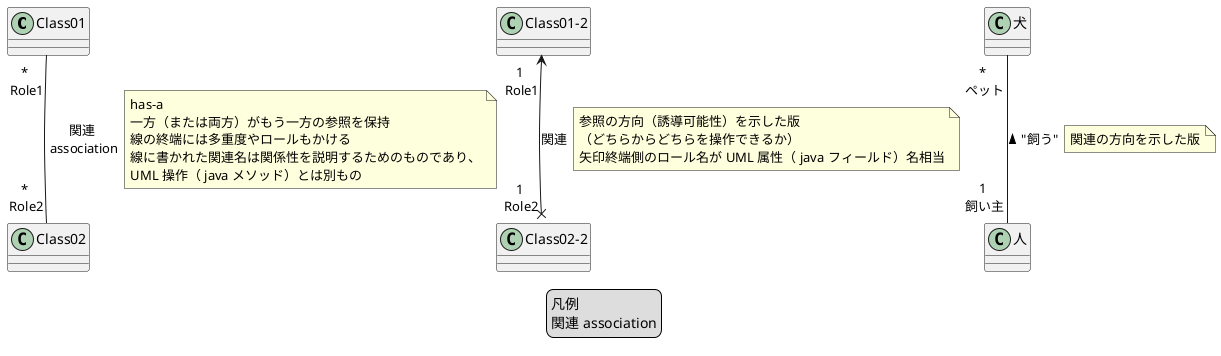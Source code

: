 @startuml
/'
"Class01" "*\n Role1" -- "*\n Role2" "Class02" : "関連\n association"
'/
legend
凡例
関連 association
endlegend

/'
plantuml では多重度とロールを分ける記法がないため、うまいこと書くしかない
* は書く場所によってはエスケープが必要
'/
"Class01" "*\n Role1" -- "*\n Role2" "Class02" : "関連\n association"
note right on link
has-a
一方（または両方）がもう一方の参照を保持
線の終端には多重度やロールもかける
線に書かれた関連名は関係性を説明するためのものであり、
UML 操作（ java メソッド）とは別もの
end note

"Class01-2" "1\n Role1" <--x "1\n Role2" "Class02-2" : "関連"
note right on link
参照の方向（誘導可能性）を示した版
（どちらからどちらを操作できるか）
矢印終端側のロール名が UML 属性（ java フィールド）名相当
end note

"犬" "*\n ペット" -- "1\n 飼い主" "人" : < "飼う"
note right on link
関連の方向を示した版
end note


@enduml

